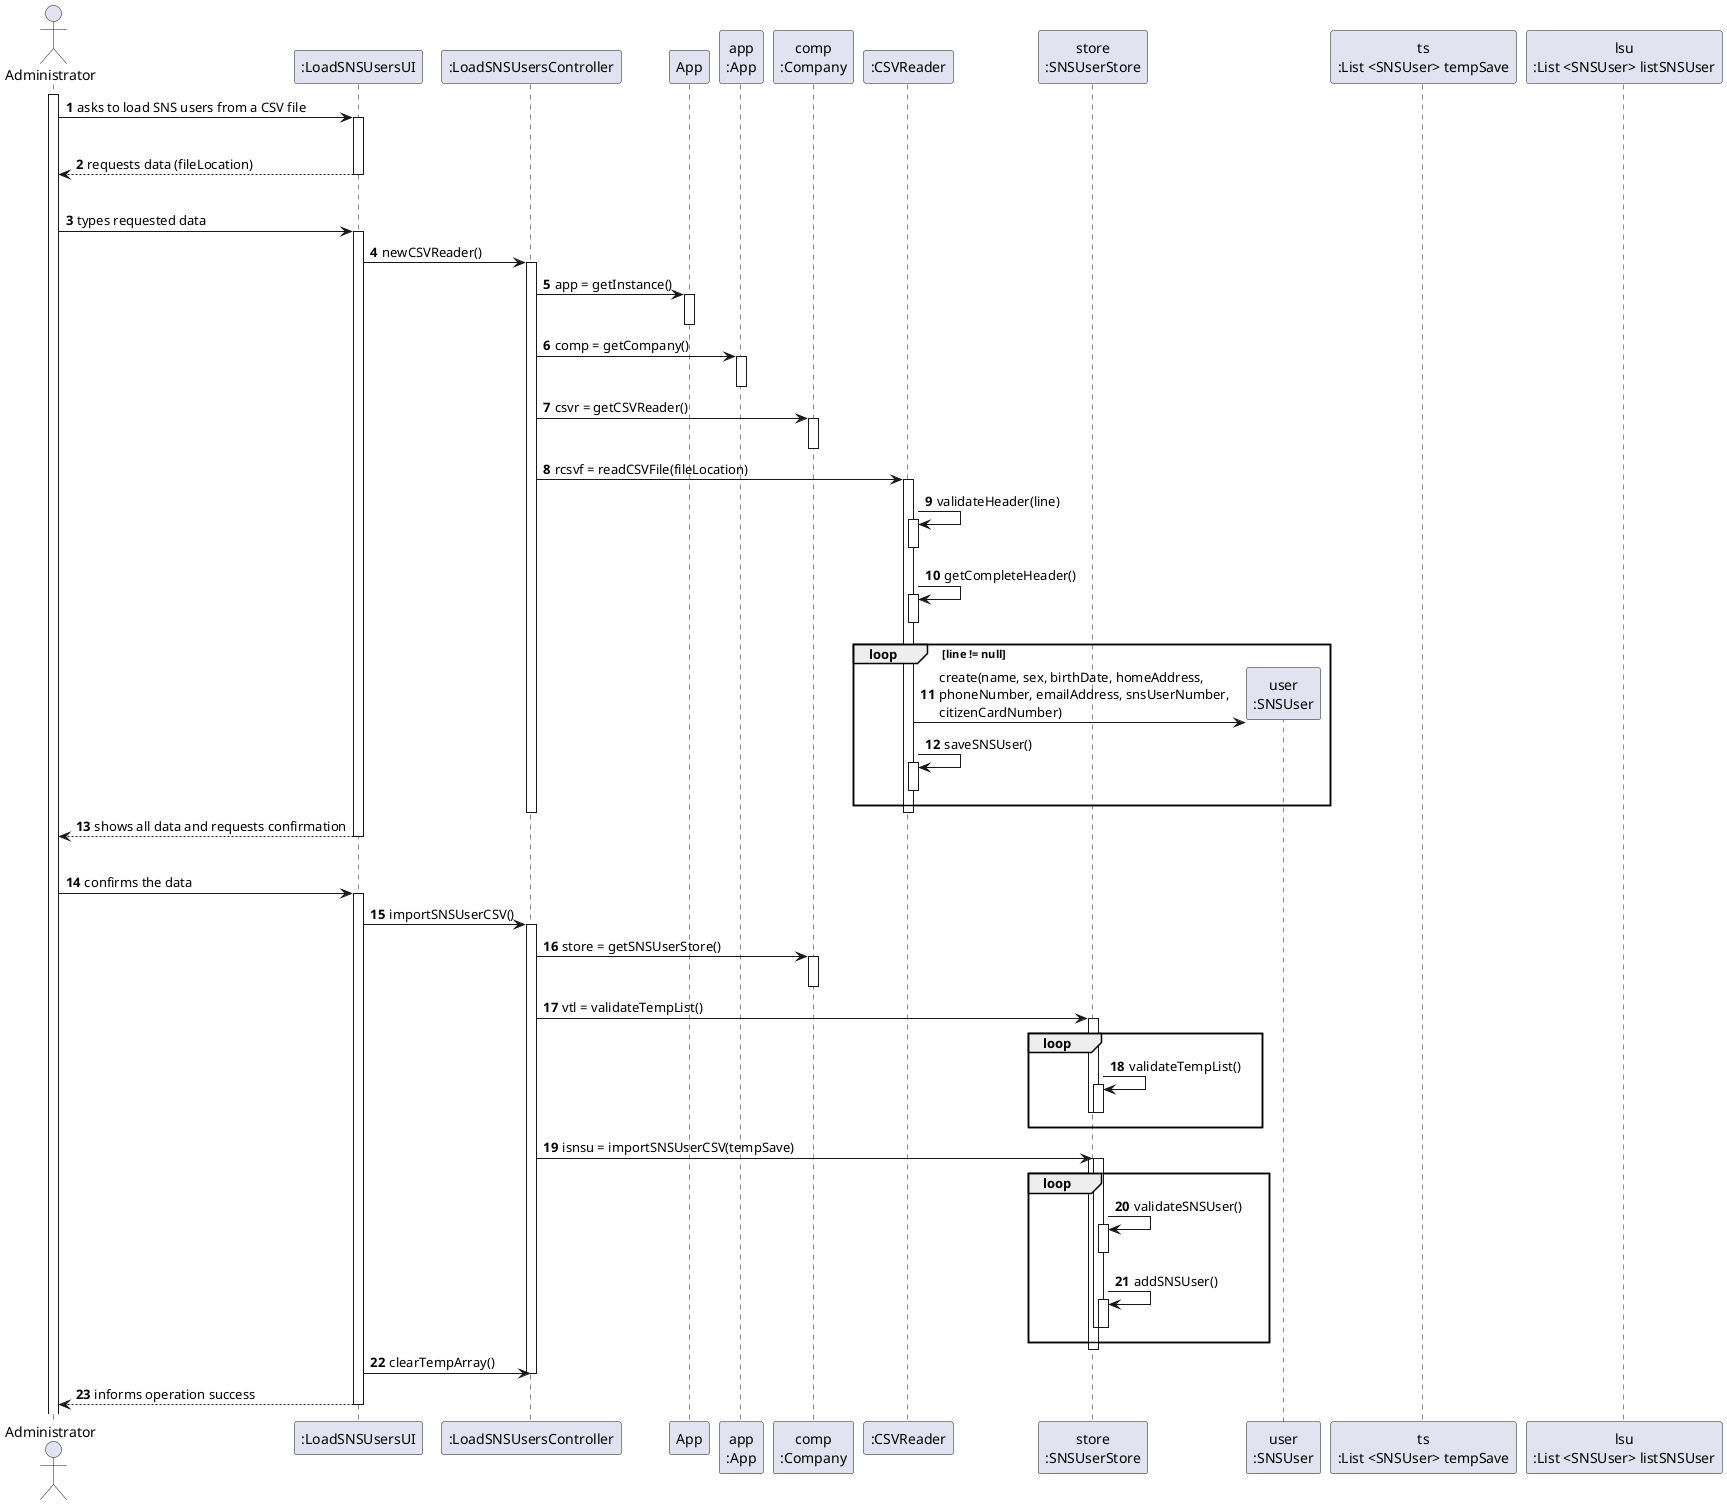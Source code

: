 @startuml
autonumber
'hide footbox
actor "Administrator" as ADM

participant ":LoadSNSUsersUI" as UI
participant ":LoadSNSUsersController" as CTRL
participant "App" as _APP
participant "app\n:App" as APP
participant "comp\n:Company" as COMP
participant ":CSVReader" as CSV
participant "store\n:SNSUserStore" as STORE
participant "user\n:SNSUser" as SU
participant "ts\n:List <SNSUser> tempSave"
participant "lsu\n:List <SNSUser> listSNSUser"

activate ADM
ADM -> UI : asks to load SNS users from a CSV file
activate UI
|||
UI --> ADM : requests data (fileLocation)
deactivate UI
|||

ADM -> UI : types requested data
activate UI
UI -> CTRL : newCSVReader()
activate CTRL
CTRL -> _APP : app = getInstance()
activate _APP
deactivate _APP
CTRL -> APP : comp = getCompany()
activate APP
deactivate APP
CTRL -> COMP : csvr = getCSVReader()
activate COMP
deactivate COMP
CTRL -> CSV : rcsvf = readCSVFile(fileLocation)
activate CSV
CSV -> CSV : validateHeader(line)
activate CSV
deactivate CSV
CSV -> CSV : getCompleteHeader()
activate CSV
deactivate CSV
loop line != null
    CSV -> SU **: create(name, sex, birthDate, homeAddress,\nphoneNumber, emailAddress, snsUserNumber,\ncitizenCardNumber)
    CSV -> CSV : saveSNSUser()
    activate CSV
    deactivate CSV

end

deactivate CSV
deactivate CTRL
UI --> ADM : shows all data and requests confirmation
deactivate UI
|||

ADM -> UI : confirms the data
activate UI
UI -> CTRL: importSNSUserCSV()
activate CTRL
CTRL -> COMP: store = getSNSUserStore()
activate COMP
deactivate COMP
CTRL -> STORE: vtl = validateTempList()
loop
    activate STORE
    STORE -> STORE: validateTempList()
    activate STORE
    deactivate STORE
    deactivate STORE
end
CTRL -> STORE: isnsu = importSNSUserCSV(tempSave)
activate STORE
loop
    activate STORE
    STORE -> STORE: validateSNSUser()
    activate STORE
    deactivate STORE
    STORE -> STORE: addSNSUser()
    activate STORE
    deactivate STORE
    deactivate STORE
end
activate STORE
deactivate STORE
UI -> CTRL : clearTempArray()
deactivate CTRL
UI --> ADM : informs operation success
deactivate UI
@enduml